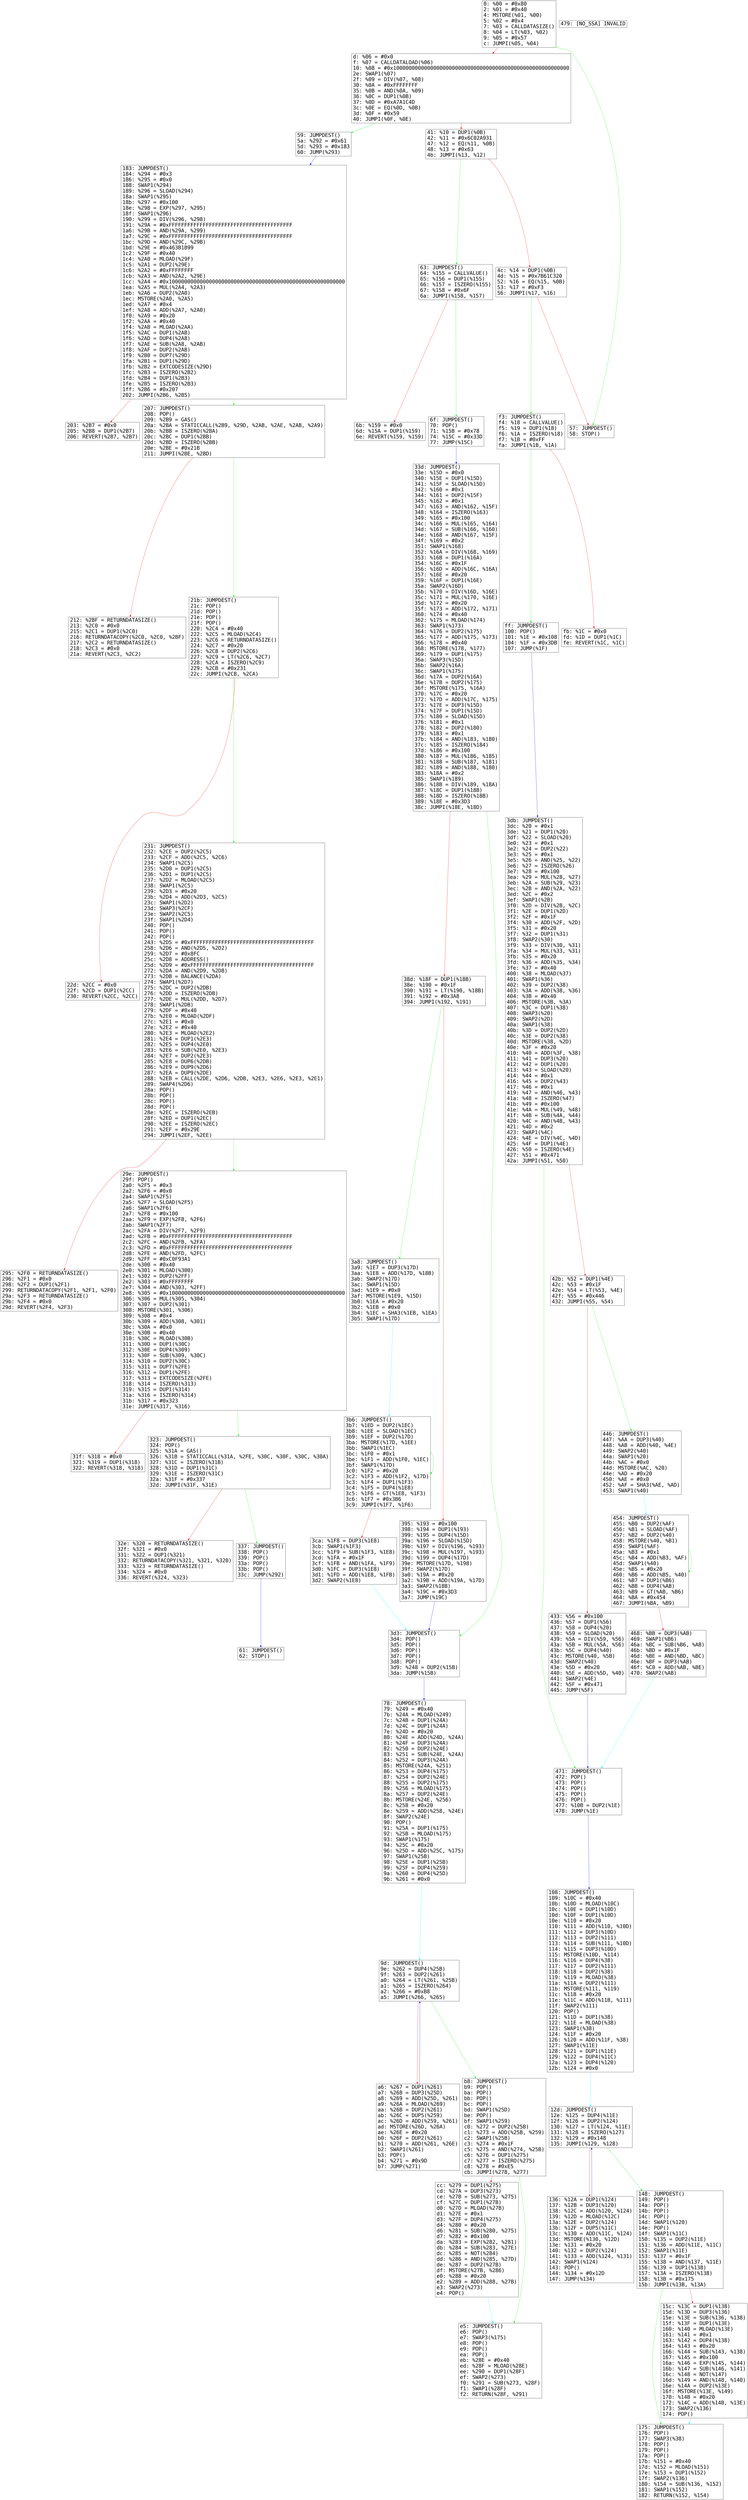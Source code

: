 digraph "graph.cfg.gv" {
	subgraph global {
		node [fontname=Courier fontsize=30.0 rank=same shape=box]
		block_0 [label="0: %00 = #0x80\l2: %01 = #0x40\l4: MSTORE(%01, %00)\l5: %02 = #0x4\l7: %03 = CALLDATASIZE()\l8: %04 = LT(%03, %02)\l9: %05 = #0x57\lc: JUMPI(%05, %04)\l"]
		block_d [label="d: %06 = #0x0\lf: %07 = CALLDATALOAD(%06)\l10: %08 = #0x100000000000000000000000000000000000000000000000000000000\l2e: SWAP1(%07)\l2f: %09 = DIV(%07, %08)\l30: %0A = #0xFFFFFFFF\l35: %0B = AND(%0A, %09)\l36: %0C = DUP1(%0B)\l37: %0D = #0xA7A1C4D\l3c: %0E = EQ(%0D, %0B)\l3d: %0F = #0x59\l40: JUMPI(%0F, %0E)\l"]
		block_41 [label="41: %10 = DUP1(%0B)\l42: %11 = #0x6C02A931\l47: %12 = EQ(%11, %0B)\l48: %13 = #0x63\l4b: JUMPI(%13, %12)\l"]
		block_4c [label="4c: %14 = DUP1(%0B)\l4d: %15 = #0x7B61C320\l52: %16 = EQ(%15, %0B)\l53: %17 = #0xF3\l56: JUMPI(%17, %16)\l"]
		block_57 [label="57: JUMPDEST()\l58: STOP()\l"]
		block_59 [label="59: JUMPDEST()\l5a: %292 = #0x61\l5d: %293 = #0x183\l60: JUMP(%293)\l"]
		block_61 [label="61: JUMPDEST()\l62: STOP()\l"]
		block_63 [label="63: JUMPDEST()\l64: %155 = CALLVALUE()\l65: %156 = DUP1(%155)\l66: %157 = ISZERO(%155)\l67: %158 = #0x6F\l6a: JUMPI(%158, %157)\l"]
		block_6b [label="6b: %159 = #0x0\l6d: %15A = DUP1(%159)\l6e: REVERT(%159, %159)\l"]
		block_6f [label="6f: JUMPDEST()\l70: POP()\l71: %15B = #0x78\l74: %15C = #0x33D\l77: JUMP(%15C)\l"]
		block_78 [label="78: JUMPDEST()\l79: %249 = #0x40\l7b: %24A = MLOAD(%249)\l7c: %24B = DUP1(%24A)\l7d: %24C = DUP1(%24A)\l7e: %24D = #0x20\l80: %24E = ADD(%24D, %24A)\l81: %24F = DUP3(%24A)\l82: %250 = DUP2(%24E)\l83: %251 = SUB(%24E, %24A)\l84: %252 = DUP3(%24A)\l85: MSTORE(%24A, %251)\l86: %253 = DUP4(%175)\l87: %254 = DUP2(%24E)\l88: %255 = DUP2(%175)\l89: %256 = MLOAD(%175)\l8a: %257 = DUP2(%24E)\l8b: MSTORE(%24E, %256)\l8c: %258 = #0x20\l8e: %259 = ADD(%258, %24E)\l8f: SWAP2(%24E)\l90: POP()\l91: %25A = DUP1(%175)\l92: %25B = MLOAD(%175)\l93: SWAP1(%175)\l94: %25C = #0x20\l96: %25D = ADD(%25C, %175)\l97: SWAP1(%25B)\l98: %25E = DUP1(%25B)\l99: %25F = DUP4(%259)\l9a: %260 = DUP4(%25D)\l9b: %261 = #0x0\l"]
		block_9d [label="9d: JUMPDEST()\l9e: %262 = DUP4(%25B)\l9f: %263 = DUP2(%261)\la0: %264 = LT(%261, %25B)\la1: %265 = ISZERO(%264)\la2: %266 = #0xB8\la5: JUMPI(%266, %265)\l"]
		block_a6 [label="a6: %267 = DUP1(%261)\la7: %268 = DUP3(%25D)\la8: %269 = ADD(%25D, %261)\la9: %26A = MLOAD(%269)\laa: %26B = DUP2(%261)\lab: %26C = DUP5(%259)\lac: %26D = ADD(%259, %261)\lad: MSTORE(%26D, %26A)\lae: %26E = #0x20\lb0: %26F = DUP2(%261)\lb1: %270 = ADD(%261, %26E)\lb2: SWAP1(%261)\lb3: POP()\lb4: %271 = #0x9D\lb7: JUMP(%271)\l"]
		block_b8 [label="b8: JUMPDEST()\lb9: POP()\lba: POP()\lbb: POP()\lbc: POP()\lbd: SWAP1(%25D)\lbe: POP()\lbf: SWAP1(%259)\lc0: %272 = DUP2(%25B)\lc1: %273 = ADD(%25B, %259)\lc2: SWAP1(%25B)\lc3: %274 = #0x1F\lc5: %275 = AND(%274, %25B)\lc6: %276 = DUP1(%275)\lc7: %277 = ISZERO(%275)\lc8: %278 = #0xE5\lcb: JUMPI(%278, %277)\l"]
		block_cc [label="cc: %279 = DUP1(%275)\lcd: %27A = DUP3(%273)\lce: %27B = SUB(%273, %275)\lcf: %27C = DUP1(%27B)\ld0: %27D = MLOAD(%27B)\ld1: %27E = #0x1\ld3: %27F = DUP4(%275)\ld4: %280 = #0x20\ld6: %281 = SUB(%280, %275)\ld7: %282 = #0x100\lda: %283 = EXP(%282, %281)\ldb: %284 = SUB(%283, %27E)\ldc: %285 = NOT(%284)\ldd: %286 = AND(%285, %27D)\lde: %287 = DUP2(%27B)\ldf: MSTORE(%27B, %286)\le0: %288 = #0x20\le2: %289 = ADD(%288, %27B)\le3: SWAP2(%273)\le4: POP()\l"]
		block_e5 [label="e5: JUMPDEST()\le6: POP()\le7: SWAP3(%175)\le8: POP()\le9: POP()\lea: POP()\leb: %28E = #0x40\led: %28F = MLOAD(%28E)\lee: %290 = DUP1(%28F)\lef: SWAP2(%273)\lf0: %291 = SUB(%273, %28F)\lf1: SWAP1(%28F)\lf2: RETURN(%28F, %291)\l"]
		block_f3 [label="f3: JUMPDEST()\lf4: %18 = CALLVALUE()\lf5: %19 = DUP1(%18)\lf6: %1A = ISZERO(%18)\lf7: %1B = #0xFF\lfa: JUMPI(%1B, %1A)\l"]
		block_fb [label="fb: %1C = #0x0\lfd: %1D = DUP1(%1C)\lfe: REVERT(%1C, %1C)\l"]
		block_ff [label="ff: JUMPDEST()\l100: POP()\l101: %1E = #0x108\l104: %1F = #0x3DB\l107: JUMP(%1F)\l"]
		block_108 [label="108: JUMPDEST()\l109: %10C = #0x40\l10b: %10D = MLOAD(%10C)\l10c: %10E = DUP1(%10D)\l10d: %10F = DUP1(%10D)\l10e: %110 = #0x20\l110: %111 = ADD(%110, %10D)\l111: %112 = DUP3(%10D)\l112: %113 = DUP2(%111)\l113: %114 = SUB(%111, %10D)\l114: %115 = DUP3(%10D)\l115: MSTORE(%10D, %114)\l116: %116 = DUP4(%38)\l117: %117 = DUP2(%111)\l118: %118 = DUP2(%38)\l119: %119 = MLOAD(%38)\l11a: %11A = DUP2(%111)\l11b: MSTORE(%111, %119)\l11c: %11B = #0x20\l11e: %11C = ADD(%11B, %111)\l11f: SWAP2(%111)\l120: POP()\l121: %11D = DUP1(%38)\l122: %11E = MLOAD(%38)\l123: SWAP1(%38)\l124: %11F = #0x20\l126: %120 = ADD(%11F, %38)\l127: SWAP1(%11E)\l128: %121 = DUP1(%11E)\l129: %122 = DUP4(%11C)\l12a: %123 = DUP4(%120)\l12b: %124 = #0x0\l"]
		block_12d [label="12d: JUMPDEST()\l12e: %125 = DUP4(%11E)\l12f: %126 = DUP2(%124)\l130: %127 = LT(%124, %11E)\l131: %128 = ISZERO(%127)\l132: %129 = #0x148\l135: JUMPI(%129, %128)\l"]
		block_136 [label="136: %12A = DUP1(%124)\l137: %12B = DUP3(%120)\l138: %12C = ADD(%120, %124)\l139: %12D = MLOAD(%12C)\l13a: %12E = DUP2(%124)\l13b: %12F = DUP5(%11C)\l13c: %130 = ADD(%11C, %124)\l13d: MSTORE(%130, %12D)\l13e: %131 = #0x20\l140: %132 = DUP2(%124)\l141: %133 = ADD(%124, %131)\l142: SWAP1(%124)\l143: POP()\l144: %134 = #0x12D\l147: JUMP(%134)\l"]
		block_148 [label="148: JUMPDEST()\l149: POP()\l14a: POP()\l14b: POP()\l14c: POP()\l14d: SWAP1(%120)\l14e: POP()\l14f: SWAP1(%11C)\l150: %135 = DUP2(%11E)\l151: %136 = ADD(%11E, %11C)\l152: SWAP1(%11E)\l153: %137 = #0x1F\l155: %138 = AND(%137, %11E)\l156: %139 = DUP1(%138)\l157: %13A = ISZERO(%138)\l158: %13B = #0x175\l15b: JUMPI(%13B, %13A)\l"]
		block_15c [label="15c: %13C = DUP1(%138)\l15d: %13D = DUP3(%136)\l15e: %13E = SUB(%136, %138)\l15f: %13F = DUP1(%13E)\l160: %140 = MLOAD(%13E)\l161: %141 = #0x1\l163: %142 = DUP4(%138)\l164: %143 = #0x20\l166: %144 = SUB(%143, %138)\l167: %145 = #0x100\l16a: %146 = EXP(%145, %144)\l16b: %147 = SUB(%146, %141)\l16c: %148 = NOT(%147)\l16d: %149 = AND(%148, %140)\l16e: %14A = DUP2(%13E)\l16f: MSTORE(%13E, %149)\l170: %14B = #0x20\l172: %14C = ADD(%14B, %13E)\l173: SWAP2(%136)\l174: POP()\l"]
		block_175 [label="175: JUMPDEST()\l176: POP()\l177: SWAP3(%38)\l178: POP()\l179: POP()\l17a: POP()\l17b: %151 = #0x40\l17d: %152 = MLOAD(%151)\l17e: %153 = DUP1(%152)\l17f: SWAP2(%136)\l180: %154 = SUB(%136, %152)\l181: SWAP1(%152)\l182: RETURN(%152, %154)\l"]
		block_183 [label="183: JUMPDEST()\l184: %294 = #0x3\l186: %295 = #0x0\l188: SWAP1(%294)\l189: %296 = SLOAD(%294)\l18a: SWAP1(%295)\l18b: %297 = #0x100\l18e: %298 = EXP(%297, %295)\l18f: SWAP1(%296)\l190: %299 = DIV(%296, %298)\l191: %29A = #0xFFFFFFFFFFFFFFFFFFFFFFFFFFFFFFFFFFFFFFFF\l1a6: %29B = AND(%29A, %299)\l1a7: %29C = #0xFFFFFFFFFFFFFFFFFFFFFFFFFFFFFFFFFFFFFFFF\l1bc: %29D = AND(%29C, %29B)\l1bd: %29E = #0x463B1B99\l1c2: %29F = #0x40\l1c4: %2A0 = MLOAD(%29F)\l1c5: %2A1 = DUP2(%29E)\l1c6: %2A2 = #0xFFFFFFFF\l1cb: %2A3 = AND(%2A2, %29E)\l1cc: %2A4 = #0x100000000000000000000000000000000000000000000000000000000\l1ea: %2A5 = MUL(%2A4, %2A3)\l1eb: %2A6 = DUP2(%2A0)\l1ec: MSTORE(%2A0, %2A5)\l1ed: %2A7 = #0x4\l1ef: %2A8 = ADD(%2A7, %2A0)\l1f0: %2A9 = #0x20\l1f2: %2AA = #0x40\l1f4: %2AB = MLOAD(%2AA)\l1f5: %2AC = DUP1(%2AB)\l1f6: %2AD = DUP4(%2A8)\l1f7: %2AE = SUB(%2A8, %2AB)\l1f8: %2AF = DUP2(%2AB)\l1f9: %2B0 = DUP7(%29D)\l1fa: %2B1 = DUP1(%29D)\l1fb: %2B2 = EXTCODESIZE(%29D)\l1fc: %2B3 = ISZERO(%2B2)\l1fd: %2B4 = DUP1(%2B3)\l1fe: %2B5 = ISZERO(%2B3)\l1ff: %2B6 = #0x207\l202: JUMPI(%2B6, %2B5)\l"]
		block_203 [label="203: %2B7 = #0x0\l205: %2B8 = DUP1(%2B7)\l206: REVERT(%2B7, %2B7)\l"]
		block_207 [label="207: JUMPDEST()\l208: POP()\l209: %2B9 = GAS()\l20a: %2BA = STATICCALL(%2B9, %29D, %2AB, %2AE, %2AB, %2A9)\l20b: %2BB = ISZERO(%2BA)\l20c: %2BC = DUP1(%2BB)\l20d: %2BD = ISZERO(%2BB)\l20e: %2BE = #0x21B\l211: JUMPI(%2BE, %2BD)\l"]
		block_212 [label="212: %2BF = RETURNDATASIZE()\l213: %2C0 = #0x0\l215: %2C1 = DUP1(%2C0)\l216: RETURNDATACOPY(%2C0, %2C0, %2BF)\l217: %2C2 = RETURNDATASIZE()\l218: %2C3 = #0x0\l21a: REVERT(%2C3, %2C2)\l"]
		block_21b [label="21b: JUMPDEST()\l21c: POP()\l21d: POP()\l21e: POP()\l21f: POP()\l220: %2C4 = #0x40\l222: %2C5 = MLOAD(%2C4)\l223: %2C6 = RETURNDATASIZE()\l224: %2C7 = #0x20\l226: %2C8 = DUP2(%2C6)\l227: %2C9 = LT(%2C6, %2C7)\l228: %2CA = ISZERO(%2C9)\l229: %2CB = #0x231\l22c: JUMPI(%2CB, %2CA)\l"]
		block_22d [label="22d: %2CC = #0x0\l22f: %2CD = DUP1(%2CC)\l230: REVERT(%2CC, %2CC)\l"]
		block_231 [label="231: JUMPDEST()\l232: %2CE = DUP2(%2C5)\l233: %2CF = ADD(%2C5, %2C6)\l234: SWAP1(%2C5)\l235: %2D0 = DUP1(%2C5)\l236: %2D1 = DUP1(%2C5)\l237: %2D2 = MLOAD(%2C5)\l238: SWAP1(%2C5)\l239: %2D3 = #0x20\l23b: %2D4 = ADD(%2D3, %2C5)\l23c: SWAP1(%2D2)\l23d: SWAP3(%2CF)\l23e: SWAP2(%2C5)\l23f: SWAP1(%2D4)\l240: POP()\l241: POP()\l242: POP()\l243: %2D5 = #0xFFFFFFFFFFFFFFFFFFFFFFFFFFFFFFFFFFFFFFFF\l258: %2D6 = AND(%2D5, %2D2)\l259: %2D7 = #0x8FC\l25c: %2D8 = ADDRESS()\l25d: %2D9 = #0xFFFFFFFFFFFFFFFFFFFFFFFFFFFFFFFFFFFFFFFF\l272: %2DA = AND(%2D9, %2D8)\l273: %2DB = BALANCE(%2DA)\l274: SWAP1(%2D7)\l275: %2DC = DUP2(%2DB)\l276: %2DD = ISZERO(%2DB)\l277: %2DE = MUL(%2DD, %2D7)\l278: SWAP1(%2DB)\l279: %2DF = #0x40\l27b: %2E0 = MLOAD(%2DF)\l27c: %2E1 = #0x0\l27e: %2E2 = #0x40\l280: %2E3 = MLOAD(%2E2)\l281: %2E4 = DUP1(%2E3)\l282: %2E5 = DUP4(%2E0)\l283: %2E6 = SUB(%2E0, %2E3)\l284: %2E7 = DUP2(%2E3)\l285: %2E8 = DUP6(%2DB)\l286: %2E9 = DUP9(%2D6)\l287: %2EA = DUP9(%2DE)\l288: %2EB = CALL(%2DE, %2D6, %2DB, %2E3, %2E6, %2E3, %2E1)\l289: SWAP4(%2D6)\l28a: POP()\l28b: POP()\l28c: POP()\l28d: POP()\l28e: %2EC = ISZERO(%2EB)\l28f: %2ED = DUP1(%2EC)\l290: %2EE = ISZERO(%2EC)\l291: %2EF = #0x29E\l294: JUMPI(%2EF, %2EE)\l"]
		block_295 [label="295: %2F0 = RETURNDATASIZE()\l296: %2F1 = #0x0\l298: %2F2 = DUP1(%2F1)\l299: RETURNDATACOPY(%2F1, %2F1, %2F0)\l29a: %2F3 = RETURNDATASIZE()\l29b: %2F4 = #0x0\l29d: REVERT(%2F4, %2F3)\l"]
		block_29e [label="29e: JUMPDEST()\l29f: POP()\l2a0: %2F5 = #0x3\l2a2: %2F6 = #0x0\l2a4: SWAP1(%2F5)\l2a5: %2F7 = SLOAD(%2F5)\l2a6: SWAP1(%2F6)\l2a7: %2F8 = #0x100\l2aa: %2F9 = EXP(%2F8, %2F6)\l2ab: SWAP1(%2F7)\l2ac: %2FA = DIV(%2F7, %2F9)\l2ad: %2FB = #0xFFFFFFFFFFFFFFFFFFFFFFFFFFFFFFFFFFFFFFFF\l2c2: %2FC = AND(%2FB, %2FA)\l2c3: %2FD = #0xFFFFFFFFFFFFFFFFFFFFFFFFFFFFFFFFFFFFFFFF\l2d8: %2FE = AND(%2FD, %2FC)\l2d9: %2FF = #0xC0F93A1\l2de: %300 = #0x40\l2e0: %301 = MLOAD(%300)\l2e1: %302 = DUP2(%2FF)\l2e2: %303 = #0xFFFFFFFF\l2e7: %304 = AND(%303, %2FF)\l2e8: %305 = #0x100000000000000000000000000000000000000000000000000000000\l306: %306 = MUL(%305, %304)\l307: %307 = DUP2(%301)\l308: MSTORE(%301, %306)\l309: %308 = #0x4\l30b: %309 = ADD(%308, %301)\l30c: %30A = #0x0\l30e: %30B = #0x40\l310: %30C = MLOAD(%30B)\l311: %30D = DUP1(%30C)\l312: %30E = DUP4(%309)\l313: %30F = SUB(%309, %30C)\l314: %310 = DUP2(%30C)\l315: %311 = DUP7(%2FE)\l316: %312 = DUP1(%2FE)\l317: %313 = EXTCODESIZE(%2FE)\l318: %314 = ISZERO(%313)\l319: %315 = DUP1(%314)\l31a: %316 = ISZERO(%314)\l31b: %317 = #0x323\l31e: JUMPI(%317, %316)\l"]
		block_31f [label="31f: %318 = #0x0\l321: %319 = DUP1(%318)\l322: REVERT(%318, %318)\l"]
		block_323 [label="323: JUMPDEST()\l324: POP()\l325: %31A = GAS()\l326: %31B = STATICCALL(%31A, %2FE, %30C, %30F, %30C, %30A)\l327: %31C = ISZERO(%31B)\l328: %31D = DUP1(%31C)\l329: %31E = ISZERO(%31C)\l32a: %31F = #0x337\l32d: JUMPI(%31F, %31E)\l"]
		block_32e [label="32e: %320 = RETURNDATASIZE()\l32f: %321 = #0x0\l331: %322 = DUP1(%321)\l332: RETURNDATACOPY(%321, %321, %320)\l333: %323 = RETURNDATASIZE()\l334: %324 = #0x0\l336: REVERT(%324, %323)\l"]
		block_337 [label="337: JUMPDEST()\l338: POP()\l339: POP()\l33a: POP()\l33b: POP()\l33c: JUMP(%292)\l"]
		block_33d [label="33d: JUMPDEST()\l33e: %15D = #0x0\l340: %15E = DUP1(%15D)\l341: %15F = SLOAD(%15D)\l342: %160 = #0x1\l344: %161 = DUP2(%15F)\l345: %162 = #0x1\l347: %163 = AND(%162, %15F)\l348: %164 = ISZERO(%163)\l349: %165 = #0x100\l34c: %166 = MUL(%165, %164)\l34d: %167 = SUB(%166, %160)\l34e: %168 = AND(%167, %15F)\l34f: %169 = #0x2\l351: SWAP1(%168)\l352: %16A = DIV(%168, %169)\l353: %16B = DUP1(%16A)\l354: %16C = #0x1F\l356: %16D = ADD(%16C, %16A)\l357: %16E = #0x20\l359: %16F = DUP1(%16E)\l35a: SWAP2(%16D)\l35b: %170 = DIV(%16D, %16E)\l35c: %171 = MUL(%170, %16E)\l35d: %172 = #0x20\l35f: %173 = ADD(%172, %171)\l360: %174 = #0x40\l362: %175 = MLOAD(%174)\l363: SWAP1(%173)\l364: %176 = DUP2(%175)\l365: %177 = ADD(%175, %173)\l366: %178 = #0x40\l368: MSTORE(%178, %177)\l369: %179 = DUP1(%175)\l36a: SWAP3(%15D)\l36b: SWAP2(%16A)\l36c: SWAP1(%175)\l36d: %17A = DUP2(%16A)\l36e: %17B = DUP2(%175)\l36f: MSTORE(%175, %16A)\l370: %17C = #0x20\l372: %17D = ADD(%17C, %175)\l373: %17E = DUP3(%15D)\l374: %17F = DUP1(%15D)\l375: %180 = SLOAD(%15D)\l376: %181 = #0x1\l378: %182 = DUP2(%180)\l379: %183 = #0x1\l37b: %184 = AND(%183, %180)\l37c: %185 = ISZERO(%184)\l37d: %186 = #0x100\l380: %187 = MUL(%186, %185)\l381: %188 = SUB(%187, %181)\l382: %189 = AND(%188, %180)\l383: %18A = #0x2\l385: SWAP1(%189)\l386: %18B = DIV(%189, %18A)\l387: %18C = DUP1(%18B)\l388: %18D = ISZERO(%18B)\l389: %18E = #0x3D3\l38c: JUMPI(%18E, %18D)\l"]
		block_38d [label="38d: %18F = DUP1(%18B)\l38e: %190 = #0x1F\l390: %191 = LT(%190, %18B)\l391: %192 = #0x3A8\l394: JUMPI(%192, %191)\l"]
		block_395 [label="395: %193 = #0x100\l398: %194 = DUP1(%193)\l399: %195 = DUP4(%15D)\l39a: %196 = SLOAD(%15D)\l39b: %197 = DIV(%196, %193)\l39c: %198 = MUL(%197, %193)\l39d: %199 = DUP4(%17D)\l39e: MSTORE(%17D, %198)\l39f: SWAP2(%17D)\l3a0: %19A = #0x20\l3a2: %19B = ADD(%19A, %17D)\l3a3: SWAP2(%18B)\l3a4: %19C = #0x3D3\l3a7: JUMP(%19C)\l"]
		block_3a8 [label="3a8: JUMPDEST()\l3a9: %1E7 = DUP3(%17D)\l3aa: %1E8 = ADD(%17D, %18B)\l3ab: SWAP2(%17D)\l3ac: SWAP1(%15D)\l3ad: %1E9 = #0x0\l3af: MSTORE(%1E9, %15D)\l3b0: %1EA = #0x20\l3b2: %1EB = #0x0\l3b4: %1EC = SHA3(%1EB, %1EA)\l3b5: SWAP1(%17D)\l"]
		block_3b6 [label="3b6: JUMPDEST()\l3b7: %1ED = DUP2(%1EC)\l3b8: %1EE = SLOAD(%1EC)\l3b9: %1EF = DUP2(%17D)\l3ba: MSTORE(%17D, %1EE)\l3bb: SWAP1(%1EC)\l3bc: %1F0 = #0x1\l3be: %1F1 = ADD(%1F0, %1EC)\l3bf: SWAP1(%17D)\l3c0: %1F2 = #0x20\l3c2: %1F3 = ADD(%1F2, %17D)\l3c3: %1F4 = DUP1(%1F3)\l3c4: %1F5 = DUP4(%1E8)\l3c5: %1F6 = GT(%1E8, %1F3)\l3c6: %1F7 = #0x3B6\l3c9: JUMPI(%1F7, %1F6)\l"]
		block_3ca [label="3ca: %1F8 = DUP3(%1E8)\l3cb: SWAP1(%1F3)\l3cc: %1F9 = SUB(%1F3, %1E8)\l3cd: %1FA = #0x1F\l3cf: %1FB = AND(%1FA, %1F9)\l3d0: %1FC = DUP3(%1E8)\l3d1: %1FD = ADD(%1E8, %1FB)\l3d2: SWAP2(%1E8)\l"]
		block_3d3 [label="3d3: JUMPDEST()\l3d4: POP()\l3d5: POP()\l3d6: POP()\l3d7: POP()\l3d8: POP()\l3d9: %248 = DUP2(%15B)\l3da: JUMP(%15B)\l"]
		block_3db [label="3db: JUMPDEST()\l3dc: %20 = #0x1\l3de: %21 = DUP1(%20)\l3df: %22 = SLOAD(%20)\l3e0: %23 = #0x1\l3e2: %24 = DUP2(%22)\l3e3: %25 = #0x1\l3e5: %26 = AND(%25, %22)\l3e6: %27 = ISZERO(%26)\l3e7: %28 = #0x100\l3ea: %29 = MUL(%28, %27)\l3eb: %2A = SUB(%29, %23)\l3ec: %2B = AND(%2A, %22)\l3ed: %2C = #0x2\l3ef: SWAP1(%2B)\l3f0: %2D = DIV(%2B, %2C)\l3f1: %2E = DUP1(%2D)\l3f2: %2F = #0x1F\l3f4: %30 = ADD(%2F, %2D)\l3f5: %31 = #0x20\l3f7: %32 = DUP1(%31)\l3f8: SWAP2(%30)\l3f9: %33 = DIV(%30, %31)\l3fa: %34 = MUL(%33, %31)\l3fb: %35 = #0x20\l3fd: %36 = ADD(%35, %34)\l3fe: %37 = #0x40\l400: %38 = MLOAD(%37)\l401: SWAP1(%36)\l402: %39 = DUP2(%38)\l403: %3A = ADD(%38, %36)\l404: %3B = #0x40\l406: MSTORE(%3B, %3A)\l407: %3C = DUP1(%38)\l408: SWAP3(%20)\l409: SWAP2(%2D)\l40a: SWAP1(%38)\l40b: %3D = DUP2(%2D)\l40c: %3E = DUP2(%38)\l40d: MSTORE(%38, %2D)\l40e: %3F = #0x20\l410: %40 = ADD(%3F, %38)\l411: %41 = DUP3(%20)\l412: %42 = DUP1(%20)\l413: %43 = SLOAD(%20)\l414: %44 = #0x1\l416: %45 = DUP2(%43)\l417: %46 = #0x1\l419: %47 = AND(%46, %43)\l41a: %48 = ISZERO(%47)\l41b: %49 = #0x100\l41e: %4A = MUL(%49, %48)\l41f: %4B = SUB(%4A, %44)\l420: %4C = AND(%4B, %43)\l421: %4D = #0x2\l423: SWAP1(%4C)\l424: %4E = DIV(%4C, %4D)\l425: %4F = DUP1(%4E)\l426: %50 = ISZERO(%4E)\l427: %51 = #0x471\l42a: JUMPI(%51, %50)\l"]
		block_42b [label="42b: %52 = DUP1(%4E)\l42c: %53 = #0x1F\l42e: %54 = LT(%53, %4E)\l42f: %55 = #0x446\l432: JUMPI(%55, %54)\l"]
		block_433 [label="433: %56 = #0x100\l436: %57 = DUP1(%56)\l437: %58 = DUP4(%20)\l438: %59 = SLOAD(%20)\l439: %5A = DIV(%59, %56)\l43a: %5B = MUL(%5A, %56)\l43b: %5C = DUP4(%40)\l43c: MSTORE(%40, %5B)\l43d: SWAP2(%40)\l43e: %5D = #0x20\l440: %5E = ADD(%5D, %40)\l441: SWAP2(%4E)\l442: %5F = #0x471\l445: JUMP(%5F)\l"]
		block_446 [label="446: JUMPDEST()\l447: %AA = DUP3(%40)\l448: %AB = ADD(%40, %4E)\l449: SWAP2(%40)\l44a: SWAP1(%20)\l44b: %AC = #0x0\l44d: MSTORE(%AC, %20)\l44e: %AD = #0x20\l450: %AE = #0x0\l452: %AF = SHA3(%AE, %AD)\l453: SWAP1(%40)\l"]
		block_454 [label="454: JUMPDEST()\l455: %B0 = DUP2(%AF)\l456: %B1 = SLOAD(%AF)\l457: %B2 = DUP2(%40)\l458: MSTORE(%40, %B1)\l459: SWAP1(%AF)\l45a: %B3 = #0x1\l45c: %B4 = ADD(%B3, %AF)\l45d: SWAP1(%40)\l45e: %B5 = #0x20\l460: %B6 = ADD(%B5, %40)\l461: %B7 = DUP1(%B6)\l462: %B8 = DUP4(%AB)\l463: %B9 = GT(%AB, %B6)\l464: %BA = #0x454\l467: JUMPI(%BA, %B9)\l"]
		block_468 [label="468: %BB = DUP3(%AB)\l469: SWAP1(%B6)\l46a: %BC = SUB(%B6, %AB)\l46b: %BD = #0x1F\l46d: %BE = AND(%BD, %BC)\l46e: %BF = DUP3(%AB)\l46f: %C0 = ADD(%AB, %BE)\l470: SWAP2(%AB)\l"]
		block_471 [label="471: JUMPDEST()\l472: POP()\l473: POP()\l474: POP()\l475: POP()\l476: POP()\l477: %10B = DUP2(%1E)\l478: JUMP(%1E)\l"]
		block_479 [label="479: [NO_SSA] INVALID\l"]
	}
	block_b8 -> block_cc [color=red]
	block_b8 -> block_e5 [color=green]
	block_231 -> block_29e [color=green]
	block_183 -> block_207 [color=green]
	block_12d -> block_148 [color=green]
	block_395 -> block_3d3 [color=blue]
	block_231 -> block_295 [color=red]
	block_446 -> block_454 [color=cyan]
	block_0 -> block_57 [color=green]
	block_207 -> block_212 [color=red]
	block_9d -> block_a6 [color=red]
	block_d -> block_59 [color=green]
	block_3ca -> block_3d3 [color=cyan]
	block_9d -> block_b8 [color=green]
	block_4c -> block_57 [color=red]
	block_183 -> block_203 [color=red]
	block_3b6 -> block_3b6 [color=green]
	block_6f -> block_33d [color=blue]
	block_4c -> block_f3 [color=green]
	block_3a8 -> block_3b6 [color=cyan]
	block_337 -> block_61 [color=blue]
	block_148 -> block_15c [color=red]
	block_63 -> block_6b [color=red]
	block_3db -> block_42b [color=red]
	block_323 -> block_32e [color=red]
	block_38d -> block_3a8 [color=green]
	block_454 -> block_468 [color=red]
	block_433 -> block_471 [color=blue]
	block_136 -> block_12d [color=blue]
	block_42b -> block_446 [color=green]
	block_f3 -> block_fb [color=red]
	block_42b -> block_433 [color=red]
	block_3db -> block_471 [color=green]
	block_3d3 -> block_78 [color=blue]
	block_59 -> block_183 [color=blue]
	block_78 -> block_9d [color=cyan]
	block_323 -> block_337 [color=green]
	block_29e -> block_323 [color=green]
	block_3b6 -> block_3ca [color=red]
	block_468 -> block_471 [color=cyan]
	block_33d -> block_3d3 [color=green]
	block_15c -> block_175 [color=cyan]
	block_148 -> block_175 [color=green]
	block_38d -> block_395 [color=red]
	block_21b -> block_231 [color=green]
	block_f3 -> block_ff [color=green]
	block_29e -> block_31f [color=red]
	block_ff -> block_3db [color=blue]
	block_41 -> block_4c [color=red]
	block_12d -> block_136 [color=red]
	block_21b -> block_22d [color=red]
	block_0 -> block_d [color=red]
	block_cc -> block_e5 [color=cyan]
	block_207 -> block_21b [color=green]
	block_41 -> block_63 [color=green]
	block_454 -> block_454 [color=green]
	block_108 -> block_12d [color=cyan]
	block_a6 -> block_9d [color=blue]
	block_63 -> block_6f [color=green]
	block_471 -> block_108 [color=blue]
	block_d -> block_41 [color=red]
	block_33d -> block_38d [color=red]
}
